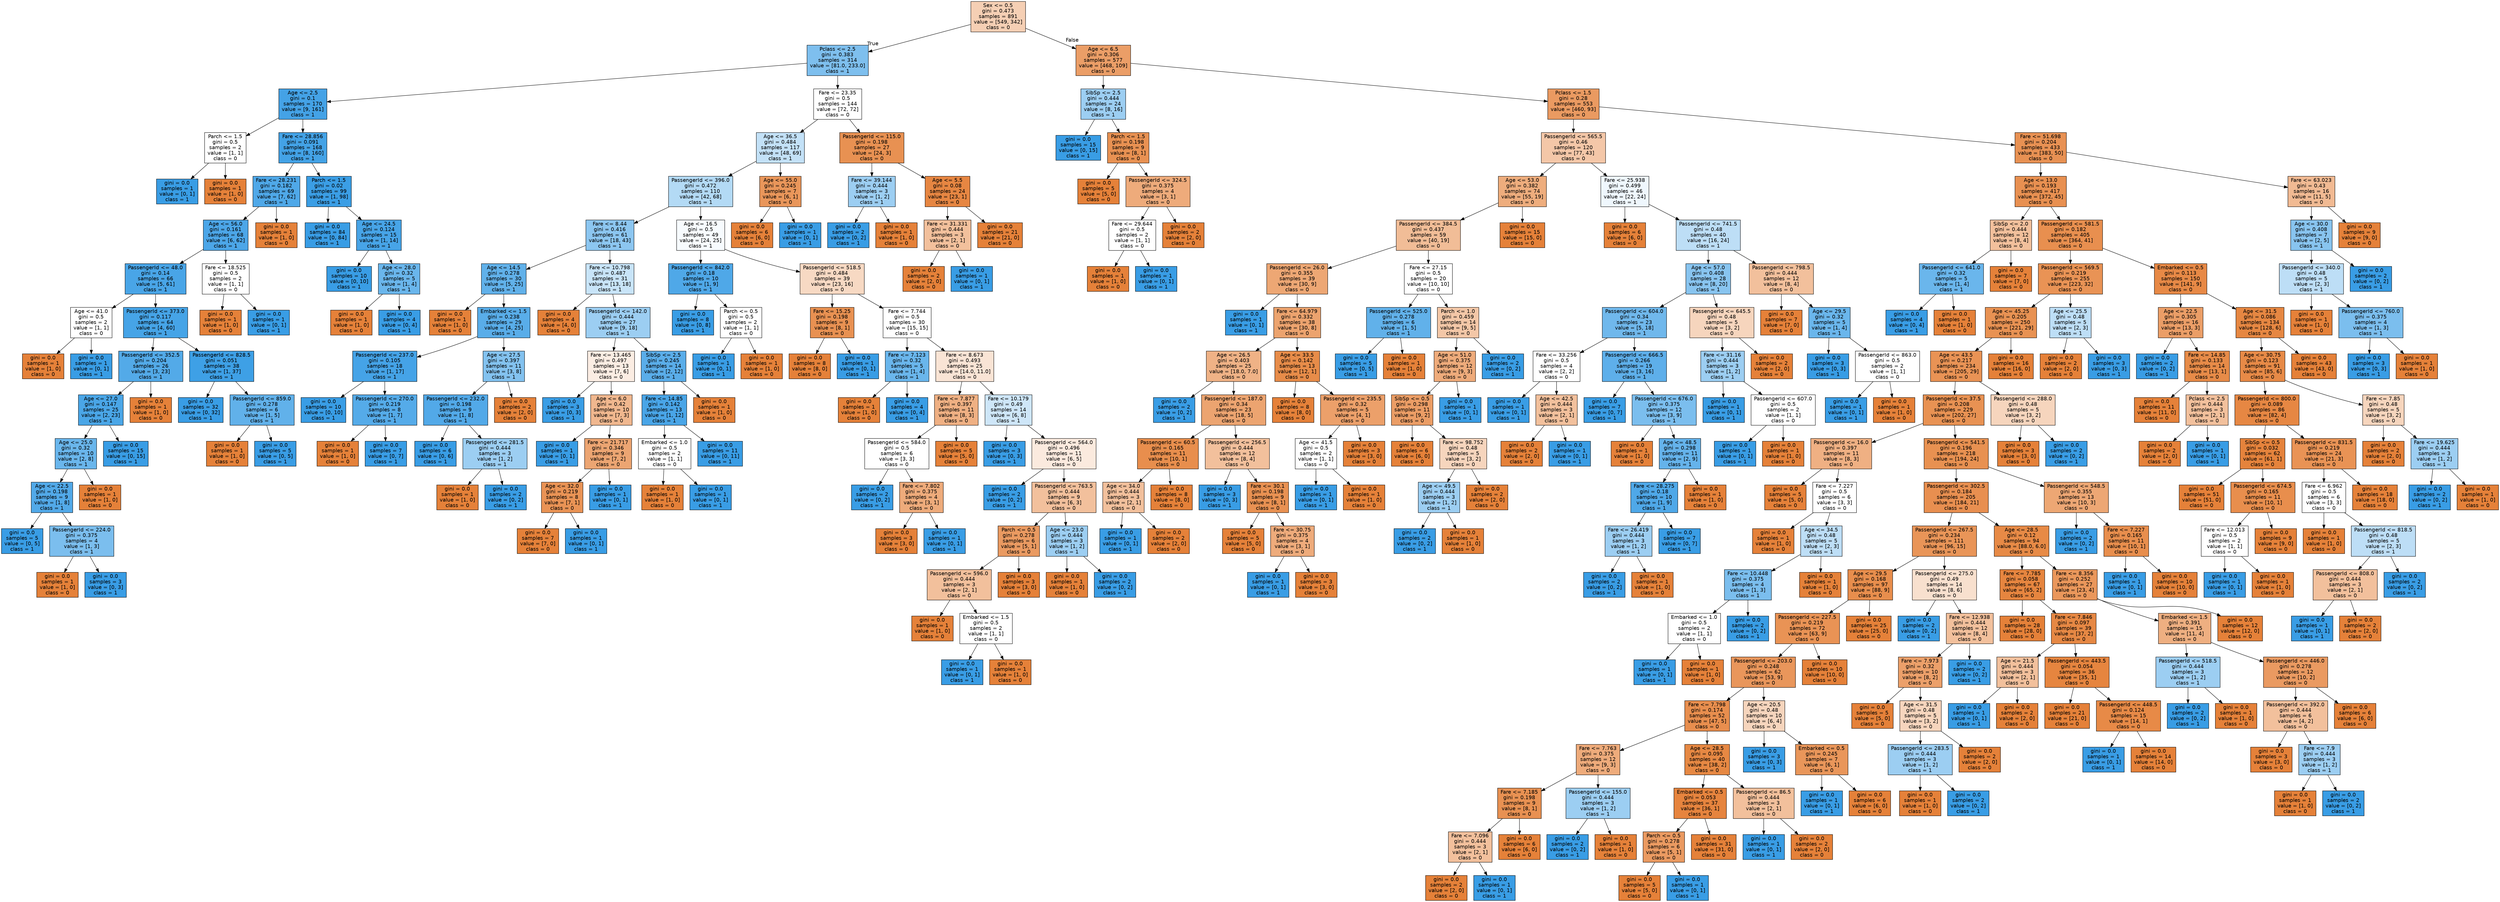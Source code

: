 digraph Tree {
node [shape=box, style="filled", color="black", fontname="helvetica"] ;
edge [fontname="helvetica"] ;
0 [label="Sex <= 0.5\ngini = 0.473\nsamples = 891\nvalue = [549, 342]\nclass = 0", fillcolor="#f5cfb4"] ;
1 [label="Pclass <= 2.5\ngini = 0.383\nsamples = 314\nvalue = [81.0, 233.0]\nclass = 1", fillcolor="#7ebfee"] ;
0 -> 1 [labeldistance=2.5, labelangle=45, headlabel="True"] ;
2 [label="Age <= 2.5\ngini = 0.1\nsamples = 170\nvalue = [9, 161]\nclass = 1", fillcolor="#44a2e6"] ;
1 -> 2 ;
3 [label="Parch <= 1.5\ngini = 0.5\nsamples = 2\nvalue = [1, 1]\nclass = 0", fillcolor="#ffffff"] ;
2 -> 3 ;
4 [label="gini = 0.0\nsamples = 1\nvalue = [0, 1]\nclass = 1", fillcolor="#399de5"] ;
3 -> 4 ;
5 [label="gini = 0.0\nsamples = 1\nvalue = [1, 0]\nclass = 0", fillcolor="#e58139"] ;
3 -> 5 ;
6 [label="Fare <= 28.856\ngini = 0.091\nsamples = 168\nvalue = [8, 160]\nclass = 1", fillcolor="#43a2e6"] ;
2 -> 6 ;
7 [label="Fare <= 28.231\ngini = 0.182\nsamples = 69\nvalue = [7, 62]\nclass = 1", fillcolor="#4fa8e8"] ;
6 -> 7 ;
8 [label="Age <= 56.0\ngini = 0.161\nsamples = 68\nvalue = [6, 62]\nclass = 1", fillcolor="#4ca6e8"] ;
7 -> 8 ;
9 [label="PassengerId <= 48.0\ngini = 0.14\nsamples = 66\nvalue = [5, 61]\nclass = 1", fillcolor="#49a5e7"] ;
8 -> 9 ;
10 [label="Age <= 41.0\ngini = 0.5\nsamples = 2\nvalue = [1, 1]\nclass = 0", fillcolor="#ffffff"] ;
9 -> 10 ;
11 [label="gini = 0.0\nsamples = 1\nvalue = [1, 0]\nclass = 0", fillcolor="#e58139"] ;
10 -> 11 ;
12 [label="gini = 0.0\nsamples = 1\nvalue = [0, 1]\nclass = 1", fillcolor="#399de5"] ;
10 -> 12 ;
13 [label="PassengerId <= 373.0\ngini = 0.117\nsamples = 64\nvalue = [4, 60]\nclass = 1", fillcolor="#46a4e7"] ;
9 -> 13 ;
14 [label="PassengerId <= 352.5\ngini = 0.204\nsamples = 26\nvalue = [3, 23]\nclass = 1", fillcolor="#53aae8"] ;
13 -> 14 ;
15 [label="Age <= 27.0\ngini = 0.147\nsamples = 25\nvalue = [2, 23]\nclass = 1", fillcolor="#4aa6e7"] ;
14 -> 15 ;
16 [label="Age <= 25.0\ngini = 0.32\nsamples = 10\nvalue = [2, 8]\nclass = 1", fillcolor="#6ab6ec"] ;
15 -> 16 ;
17 [label="Age <= 22.5\ngini = 0.198\nsamples = 9\nvalue = [1, 8]\nclass = 1", fillcolor="#52a9e8"] ;
16 -> 17 ;
18 [label="gini = 0.0\nsamples = 5\nvalue = [0, 5]\nclass = 1", fillcolor="#399de5"] ;
17 -> 18 ;
19 [label="PassengerId <= 224.0\ngini = 0.375\nsamples = 4\nvalue = [1, 3]\nclass = 1", fillcolor="#7bbeee"] ;
17 -> 19 ;
20 [label="gini = 0.0\nsamples = 1\nvalue = [1, 0]\nclass = 0", fillcolor="#e58139"] ;
19 -> 20 ;
21 [label="gini = 0.0\nsamples = 3\nvalue = [0, 3]\nclass = 1", fillcolor="#399de5"] ;
19 -> 21 ;
22 [label="gini = 0.0\nsamples = 1\nvalue = [1, 0]\nclass = 0", fillcolor="#e58139"] ;
16 -> 22 ;
23 [label="gini = 0.0\nsamples = 15\nvalue = [0, 15]\nclass = 1", fillcolor="#399de5"] ;
15 -> 23 ;
24 [label="gini = 0.0\nsamples = 1\nvalue = [1, 0]\nclass = 0", fillcolor="#e58139"] ;
14 -> 24 ;
25 [label="PassengerId <= 828.5\ngini = 0.051\nsamples = 38\nvalue = [1, 37]\nclass = 1", fillcolor="#3ea0e6"] ;
13 -> 25 ;
26 [label="gini = 0.0\nsamples = 32\nvalue = [0, 32]\nclass = 1", fillcolor="#399de5"] ;
25 -> 26 ;
27 [label="PassengerId <= 859.0\ngini = 0.278\nsamples = 6\nvalue = [1, 5]\nclass = 1", fillcolor="#61b1ea"] ;
25 -> 27 ;
28 [label="gini = 0.0\nsamples = 1\nvalue = [1, 0]\nclass = 0", fillcolor="#e58139"] ;
27 -> 28 ;
29 [label="gini = 0.0\nsamples = 5\nvalue = [0, 5]\nclass = 1", fillcolor="#399de5"] ;
27 -> 29 ;
30 [label="Fare <= 18.525\ngini = 0.5\nsamples = 2\nvalue = [1, 1]\nclass = 0", fillcolor="#ffffff"] ;
8 -> 30 ;
31 [label="gini = 0.0\nsamples = 1\nvalue = [1, 0]\nclass = 0", fillcolor="#e58139"] ;
30 -> 31 ;
32 [label="gini = 0.0\nsamples = 1\nvalue = [0, 1]\nclass = 1", fillcolor="#399de5"] ;
30 -> 32 ;
33 [label="gini = 0.0\nsamples = 1\nvalue = [1, 0]\nclass = 0", fillcolor="#e58139"] ;
7 -> 33 ;
34 [label="Parch <= 1.5\ngini = 0.02\nsamples = 99\nvalue = [1, 98]\nclass = 1", fillcolor="#3b9ee5"] ;
6 -> 34 ;
35 [label="gini = 0.0\nsamples = 84\nvalue = [0, 84]\nclass = 1", fillcolor="#399de5"] ;
34 -> 35 ;
36 [label="Age <= 24.5\ngini = 0.124\nsamples = 15\nvalue = [1, 14]\nclass = 1", fillcolor="#47a4e7"] ;
34 -> 36 ;
37 [label="gini = 0.0\nsamples = 10\nvalue = [0, 10]\nclass = 1", fillcolor="#399de5"] ;
36 -> 37 ;
38 [label="Age <= 28.0\ngini = 0.32\nsamples = 5\nvalue = [1, 4]\nclass = 1", fillcolor="#6ab6ec"] ;
36 -> 38 ;
39 [label="gini = 0.0\nsamples = 1\nvalue = [1, 0]\nclass = 0", fillcolor="#e58139"] ;
38 -> 39 ;
40 [label="gini = 0.0\nsamples = 4\nvalue = [0, 4]\nclass = 1", fillcolor="#399de5"] ;
38 -> 40 ;
41 [label="Fare <= 23.35\ngini = 0.5\nsamples = 144\nvalue = [72, 72]\nclass = 0", fillcolor="#ffffff"] ;
1 -> 41 ;
42 [label="Age <= 36.5\ngini = 0.484\nsamples = 117\nvalue = [48, 69]\nclass = 1", fillcolor="#c3e1f7"] ;
41 -> 42 ;
43 [label="PassengerId <= 396.0\ngini = 0.472\nsamples = 110\nvalue = [42, 68]\nclass = 1", fillcolor="#b3daf5"] ;
42 -> 43 ;
44 [label="Fare <= 8.44\ngini = 0.416\nsamples = 61\nvalue = [18, 43]\nclass = 1", fillcolor="#8cc6f0"] ;
43 -> 44 ;
45 [label="Age <= 14.5\ngini = 0.278\nsamples = 30\nvalue = [5, 25]\nclass = 1", fillcolor="#61b1ea"] ;
44 -> 45 ;
46 [label="gini = 0.0\nsamples = 1\nvalue = [1, 0]\nclass = 0", fillcolor="#e58139"] ;
45 -> 46 ;
47 [label="Embarked <= 1.5\ngini = 0.238\nsamples = 29\nvalue = [4, 25]\nclass = 1", fillcolor="#59ade9"] ;
45 -> 47 ;
48 [label="PassengerId <= 237.0\ngini = 0.105\nsamples = 18\nvalue = [1, 17]\nclass = 1", fillcolor="#45a3e7"] ;
47 -> 48 ;
49 [label="gini = 0.0\nsamples = 10\nvalue = [0, 10]\nclass = 1", fillcolor="#399de5"] ;
48 -> 49 ;
50 [label="PassengerId <= 270.0\ngini = 0.219\nsamples = 8\nvalue = [1, 7]\nclass = 1", fillcolor="#55abe9"] ;
48 -> 50 ;
51 [label="gini = 0.0\nsamples = 1\nvalue = [1, 0]\nclass = 0", fillcolor="#e58139"] ;
50 -> 51 ;
52 [label="gini = 0.0\nsamples = 7\nvalue = [0, 7]\nclass = 1", fillcolor="#399de5"] ;
50 -> 52 ;
53 [label="Age <= 27.5\ngini = 0.397\nsamples = 11\nvalue = [3, 8]\nclass = 1", fillcolor="#83c2ef"] ;
47 -> 53 ;
54 [label="PassengerId <= 232.0\ngini = 0.198\nsamples = 9\nvalue = [1, 8]\nclass = 1", fillcolor="#52a9e8"] ;
53 -> 54 ;
55 [label="gini = 0.0\nsamples = 6\nvalue = [0, 6]\nclass = 1", fillcolor="#399de5"] ;
54 -> 55 ;
56 [label="PassengerId <= 281.5\ngini = 0.444\nsamples = 3\nvalue = [1, 2]\nclass = 1", fillcolor="#9ccef2"] ;
54 -> 56 ;
57 [label="gini = 0.0\nsamples = 1\nvalue = [1, 0]\nclass = 0", fillcolor="#e58139"] ;
56 -> 57 ;
58 [label="gini = 0.0\nsamples = 2\nvalue = [0, 2]\nclass = 1", fillcolor="#399de5"] ;
56 -> 58 ;
59 [label="gini = 0.0\nsamples = 2\nvalue = [2, 0]\nclass = 0", fillcolor="#e58139"] ;
53 -> 59 ;
60 [label="Fare <= 10.798\ngini = 0.487\nsamples = 31\nvalue = [13, 18]\nclass = 1", fillcolor="#c8e4f8"] ;
44 -> 60 ;
61 [label="gini = 0.0\nsamples = 4\nvalue = [4, 0]\nclass = 0", fillcolor="#e58139"] ;
60 -> 61 ;
62 [label="PassengerId <= 142.0\ngini = 0.444\nsamples = 27\nvalue = [9, 18]\nclass = 1", fillcolor="#9ccef2"] ;
60 -> 62 ;
63 [label="Fare <= 13.465\ngini = 0.497\nsamples = 13\nvalue = [7, 6]\nclass = 0", fillcolor="#fbede3"] ;
62 -> 63 ;
64 [label="gini = 0.0\nsamples = 3\nvalue = [0, 3]\nclass = 1", fillcolor="#399de5"] ;
63 -> 64 ;
65 [label="Age <= 6.0\ngini = 0.42\nsamples = 10\nvalue = [7, 3]\nclass = 0", fillcolor="#f0b78e"] ;
63 -> 65 ;
66 [label="gini = 0.0\nsamples = 1\nvalue = [0, 1]\nclass = 1", fillcolor="#399de5"] ;
65 -> 66 ;
67 [label="Fare <= 21.717\ngini = 0.346\nsamples = 9\nvalue = [7, 2]\nclass = 0", fillcolor="#eca572"] ;
65 -> 67 ;
68 [label="Age <= 32.0\ngini = 0.219\nsamples = 8\nvalue = [7, 1]\nclass = 0", fillcolor="#e99355"] ;
67 -> 68 ;
69 [label="gini = 0.0\nsamples = 7\nvalue = [7, 0]\nclass = 0", fillcolor="#e58139"] ;
68 -> 69 ;
70 [label="gini = 0.0\nsamples = 1\nvalue = [0, 1]\nclass = 1", fillcolor="#399de5"] ;
68 -> 70 ;
71 [label="gini = 0.0\nsamples = 1\nvalue = [0, 1]\nclass = 1", fillcolor="#399de5"] ;
67 -> 71 ;
72 [label="SibSp <= 2.5\ngini = 0.245\nsamples = 14\nvalue = [2, 12]\nclass = 1", fillcolor="#5aade9"] ;
62 -> 72 ;
73 [label="Fare <= 14.85\ngini = 0.142\nsamples = 13\nvalue = [1, 12]\nclass = 1", fillcolor="#49a5e7"] ;
72 -> 73 ;
74 [label="Embarked <= 1.0\ngini = 0.5\nsamples = 2\nvalue = [1, 1]\nclass = 0", fillcolor="#ffffff"] ;
73 -> 74 ;
75 [label="gini = 0.0\nsamples = 1\nvalue = [1, 0]\nclass = 0", fillcolor="#e58139"] ;
74 -> 75 ;
76 [label="gini = 0.0\nsamples = 1\nvalue = [0, 1]\nclass = 1", fillcolor="#399de5"] ;
74 -> 76 ;
77 [label="gini = 0.0\nsamples = 11\nvalue = [0, 11]\nclass = 1", fillcolor="#399de5"] ;
73 -> 77 ;
78 [label="gini = 0.0\nsamples = 1\nvalue = [1, 0]\nclass = 0", fillcolor="#e58139"] ;
72 -> 78 ;
79 [label="Age <= 16.5\ngini = 0.5\nsamples = 49\nvalue = [24, 25]\nclass = 1", fillcolor="#f7fbfe"] ;
43 -> 79 ;
80 [label="PassengerId <= 842.0\ngini = 0.18\nsamples = 10\nvalue = [1, 9]\nclass = 1", fillcolor="#4fa8e8"] ;
79 -> 80 ;
81 [label="gini = 0.0\nsamples = 8\nvalue = [0, 8]\nclass = 1", fillcolor="#399de5"] ;
80 -> 81 ;
82 [label="Parch <= 0.5\ngini = 0.5\nsamples = 2\nvalue = [1, 1]\nclass = 0", fillcolor="#ffffff"] ;
80 -> 82 ;
83 [label="gini = 0.0\nsamples = 1\nvalue = [0, 1]\nclass = 1", fillcolor="#399de5"] ;
82 -> 83 ;
84 [label="gini = 0.0\nsamples = 1\nvalue = [1, 0]\nclass = 0", fillcolor="#e58139"] ;
82 -> 84 ;
85 [label="PassengerId <= 518.5\ngini = 0.484\nsamples = 39\nvalue = [23, 16]\nclass = 0", fillcolor="#f7d9c3"] ;
79 -> 85 ;
86 [label="Fare <= 15.25\ngini = 0.198\nsamples = 9\nvalue = [8, 1]\nclass = 0", fillcolor="#e89152"] ;
85 -> 86 ;
87 [label="gini = 0.0\nsamples = 8\nvalue = [8, 0]\nclass = 0", fillcolor="#e58139"] ;
86 -> 87 ;
88 [label="gini = 0.0\nsamples = 1\nvalue = [0, 1]\nclass = 1", fillcolor="#399de5"] ;
86 -> 88 ;
89 [label="Fare <= 7.744\ngini = 0.5\nsamples = 30\nvalue = [15, 15]\nclass = 0", fillcolor="#ffffff"] ;
85 -> 89 ;
90 [label="Fare <= 7.123\ngini = 0.32\nsamples = 5\nvalue = [1, 4]\nclass = 1", fillcolor="#6ab6ec"] ;
89 -> 90 ;
91 [label="gini = 0.0\nsamples = 1\nvalue = [1, 0]\nclass = 0", fillcolor="#e58139"] ;
90 -> 91 ;
92 [label="gini = 0.0\nsamples = 4\nvalue = [0, 4]\nclass = 1", fillcolor="#399de5"] ;
90 -> 92 ;
93 [label="Fare <= 8.673\ngini = 0.493\nsamples = 25\nvalue = [14.0, 11.0]\nclass = 0", fillcolor="#f9e4d5"] ;
89 -> 93 ;
94 [label="Fare <= 7.877\ngini = 0.397\nsamples = 11\nvalue = [8, 3]\nclass = 0", fillcolor="#efb083"] ;
93 -> 94 ;
95 [label="PassengerId <= 584.0\ngini = 0.5\nsamples = 6\nvalue = [3, 3]\nclass = 0", fillcolor="#ffffff"] ;
94 -> 95 ;
96 [label="gini = 0.0\nsamples = 2\nvalue = [0, 2]\nclass = 1", fillcolor="#399de5"] ;
95 -> 96 ;
97 [label="Fare <= 7.802\ngini = 0.375\nsamples = 4\nvalue = [3, 1]\nclass = 0", fillcolor="#eeab7b"] ;
95 -> 97 ;
98 [label="gini = 0.0\nsamples = 3\nvalue = [3, 0]\nclass = 0", fillcolor="#e58139"] ;
97 -> 98 ;
99 [label="gini = 0.0\nsamples = 1\nvalue = [0, 1]\nclass = 1", fillcolor="#399de5"] ;
97 -> 99 ;
100 [label="gini = 0.0\nsamples = 5\nvalue = [5, 0]\nclass = 0", fillcolor="#e58139"] ;
94 -> 100 ;
101 [label="Fare <= 10.179\ngini = 0.49\nsamples = 14\nvalue = [6, 8]\nclass = 1", fillcolor="#cee6f8"] ;
93 -> 101 ;
102 [label="gini = 0.0\nsamples = 3\nvalue = [0, 3]\nclass = 1", fillcolor="#399de5"] ;
101 -> 102 ;
103 [label="PassengerId <= 564.0\ngini = 0.496\nsamples = 11\nvalue = [6, 5]\nclass = 0", fillcolor="#fbeade"] ;
101 -> 103 ;
104 [label="gini = 0.0\nsamples = 2\nvalue = [0, 2]\nclass = 1", fillcolor="#399de5"] ;
103 -> 104 ;
105 [label="PassengerId <= 763.5\ngini = 0.444\nsamples = 9\nvalue = [6, 3]\nclass = 0", fillcolor="#f2c09c"] ;
103 -> 105 ;
106 [label="Parch <= 0.5\ngini = 0.278\nsamples = 6\nvalue = [5, 1]\nclass = 0", fillcolor="#ea9a61"] ;
105 -> 106 ;
107 [label="PassengerId <= 596.0\ngini = 0.444\nsamples = 3\nvalue = [2, 1]\nclass = 0", fillcolor="#f2c09c"] ;
106 -> 107 ;
108 [label="gini = 0.0\nsamples = 1\nvalue = [1, 0]\nclass = 0", fillcolor="#e58139"] ;
107 -> 108 ;
109 [label="Embarked <= 1.5\ngini = 0.5\nsamples = 2\nvalue = [1, 1]\nclass = 0", fillcolor="#ffffff"] ;
107 -> 109 ;
110 [label="gini = 0.0\nsamples = 1\nvalue = [0, 1]\nclass = 1", fillcolor="#399de5"] ;
109 -> 110 ;
111 [label="gini = 0.0\nsamples = 1\nvalue = [1, 0]\nclass = 0", fillcolor="#e58139"] ;
109 -> 111 ;
112 [label="gini = 0.0\nsamples = 3\nvalue = [3, 0]\nclass = 0", fillcolor="#e58139"] ;
106 -> 112 ;
113 [label="Age <= 23.0\ngini = 0.444\nsamples = 3\nvalue = [1, 2]\nclass = 1", fillcolor="#9ccef2"] ;
105 -> 113 ;
114 [label="gini = 0.0\nsamples = 1\nvalue = [1, 0]\nclass = 0", fillcolor="#e58139"] ;
113 -> 114 ;
115 [label="gini = 0.0\nsamples = 2\nvalue = [0, 2]\nclass = 1", fillcolor="#399de5"] ;
113 -> 115 ;
116 [label="Age <= 55.0\ngini = 0.245\nsamples = 7\nvalue = [6, 1]\nclass = 0", fillcolor="#e9965a"] ;
42 -> 116 ;
117 [label="gini = 0.0\nsamples = 6\nvalue = [6, 0]\nclass = 0", fillcolor="#e58139"] ;
116 -> 117 ;
118 [label="gini = 0.0\nsamples = 1\nvalue = [0, 1]\nclass = 1", fillcolor="#399de5"] ;
116 -> 118 ;
119 [label="PassengerId <= 115.0\ngini = 0.198\nsamples = 27\nvalue = [24, 3]\nclass = 0", fillcolor="#e89152"] ;
41 -> 119 ;
120 [label="Fare <= 39.144\ngini = 0.444\nsamples = 3\nvalue = [1, 2]\nclass = 1", fillcolor="#9ccef2"] ;
119 -> 120 ;
121 [label="gini = 0.0\nsamples = 2\nvalue = [0, 2]\nclass = 1", fillcolor="#399de5"] ;
120 -> 121 ;
122 [label="gini = 0.0\nsamples = 1\nvalue = [1, 0]\nclass = 0", fillcolor="#e58139"] ;
120 -> 122 ;
123 [label="Age <= 5.5\ngini = 0.08\nsamples = 24\nvalue = [23, 1]\nclass = 0", fillcolor="#e68642"] ;
119 -> 123 ;
124 [label="Fare <= 31.331\ngini = 0.444\nsamples = 3\nvalue = [2, 1]\nclass = 0", fillcolor="#f2c09c"] ;
123 -> 124 ;
125 [label="gini = 0.0\nsamples = 2\nvalue = [2, 0]\nclass = 0", fillcolor="#e58139"] ;
124 -> 125 ;
126 [label="gini = 0.0\nsamples = 1\nvalue = [0, 1]\nclass = 1", fillcolor="#399de5"] ;
124 -> 126 ;
127 [label="gini = 0.0\nsamples = 21\nvalue = [21, 0]\nclass = 0", fillcolor="#e58139"] ;
123 -> 127 ;
128 [label="Age <= 6.5\ngini = 0.306\nsamples = 577\nvalue = [468, 109]\nclass = 0", fillcolor="#eb9e67"] ;
0 -> 128 [labeldistance=2.5, labelangle=-45, headlabel="False"] ;
129 [label="SibSp <= 2.5\ngini = 0.444\nsamples = 24\nvalue = [8, 16]\nclass = 1", fillcolor="#9ccef2"] ;
128 -> 129 ;
130 [label="gini = 0.0\nsamples = 15\nvalue = [0, 15]\nclass = 1", fillcolor="#399de5"] ;
129 -> 130 ;
131 [label="Parch <= 1.5\ngini = 0.198\nsamples = 9\nvalue = [8, 1]\nclass = 0", fillcolor="#e89152"] ;
129 -> 131 ;
132 [label="gini = 0.0\nsamples = 5\nvalue = [5, 0]\nclass = 0", fillcolor="#e58139"] ;
131 -> 132 ;
133 [label="PassengerId <= 324.5\ngini = 0.375\nsamples = 4\nvalue = [3, 1]\nclass = 0", fillcolor="#eeab7b"] ;
131 -> 133 ;
134 [label="Fare <= 29.644\ngini = 0.5\nsamples = 2\nvalue = [1, 1]\nclass = 0", fillcolor="#ffffff"] ;
133 -> 134 ;
135 [label="gini = 0.0\nsamples = 1\nvalue = [1, 0]\nclass = 0", fillcolor="#e58139"] ;
134 -> 135 ;
136 [label="gini = 0.0\nsamples = 1\nvalue = [0, 1]\nclass = 1", fillcolor="#399de5"] ;
134 -> 136 ;
137 [label="gini = 0.0\nsamples = 2\nvalue = [2, 0]\nclass = 0", fillcolor="#e58139"] ;
133 -> 137 ;
138 [label="Pclass <= 1.5\ngini = 0.28\nsamples = 553\nvalue = [460, 93]\nclass = 0", fillcolor="#ea9a61"] ;
128 -> 138 ;
139 [label="PassengerId <= 565.5\ngini = 0.46\nsamples = 120\nvalue = [77, 43]\nclass = 0", fillcolor="#f4c7a8"] ;
138 -> 139 ;
140 [label="Age <= 53.0\ngini = 0.382\nsamples = 74\nvalue = [55, 19]\nclass = 0", fillcolor="#eead7d"] ;
139 -> 140 ;
141 [label="PassengerId <= 384.5\ngini = 0.437\nsamples = 59\nvalue = [40, 19]\nclass = 0", fillcolor="#f1bd97"] ;
140 -> 141 ;
142 [label="PassengerId <= 26.0\ngini = 0.355\nsamples = 39\nvalue = [30, 9]\nclass = 0", fillcolor="#eda774"] ;
141 -> 142 ;
143 [label="gini = 0.0\nsamples = 1\nvalue = [0, 1]\nclass = 1", fillcolor="#399de5"] ;
142 -> 143 ;
144 [label="Fare <= 64.979\ngini = 0.332\nsamples = 38\nvalue = [30, 8]\nclass = 0", fillcolor="#eca36e"] ;
142 -> 144 ;
145 [label="Age <= 26.5\ngini = 0.403\nsamples = 25\nvalue = [18.0, 7.0]\nclass = 0", fillcolor="#efb286"] ;
144 -> 145 ;
146 [label="gini = 0.0\nsamples = 2\nvalue = [0, 2]\nclass = 1", fillcolor="#399de5"] ;
145 -> 146 ;
147 [label="PassengerId <= 187.0\ngini = 0.34\nsamples = 23\nvalue = [18, 5]\nclass = 0", fillcolor="#eca470"] ;
145 -> 147 ;
148 [label="PassengerId <= 60.5\ngini = 0.165\nsamples = 11\nvalue = [10, 1]\nclass = 0", fillcolor="#e88e4d"] ;
147 -> 148 ;
149 [label="Age <= 34.0\ngini = 0.444\nsamples = 3\nvalue = [2, 1]\nclass = 0", fillcolor="#f2c09c"] ;
148 -> 149 ;
150 [label="gini = 0.0\nsamples = 1\nvalue = [0, 1]\nclass = 1", fillcolor="#399de5"] ;
149 -> 150 ;
151 [label="gini = 0.0\nsamples = 2\nvalue = [2, 0]\nclass = 0", fillcolor="#e58139"] ;
149 -> 151 ;
152 [label="gini = 0.0\nsamples = 8\nvalue = [8, 0]\nclass = 0", fillcolor="#e58139"] ;
148 -> 152 ;
153 [label="PassengerId <= 256.5\ngini = 0.444\nsamples = 12\nvalue = [8, 4]\nclass = 0", fillcolor="#f2c09c"] ;
147 -> 153 ;
154 [label="gini = 0.0\nsamples = 3\nvalue = [0, 3]\nclass = 1", fillcolor="#399de5"] ;
153 -> 154 ;
155 [label="Fare <= 30.1\ngini = 0.198\nsamples = 9\nvalue = [8, 1]\nclass = 0", fillcolor="#e89152"] ;
153 -> 155 ;
156 [label="gini = 0.0\nsamples = 5\nvalue = [5, 0]\nclass = 0", fillcolor="#e58139"] ;
155 -> 156 ;
157 [label="Fare <= 30.75\ngini = 0.375\nsamples = 4\nvalue = [3, 1]\nclass = 0", fillcolor="#eeab7b"] ;
155 -> 157 ;
158 [label="gini = 0.0\nsamples = 1\nvalue = [0, 1]\nclass = 1", fillcolor="#399de5"] ;
157 -> 158 ;
159 [label="gini = 0.0\nsamples = 3\nvalue = [3, 0]\nclass = 0", fillcolor="#e58139"] ;
157 -> 159 ;
160 [label="Age <= 33.5\ngini = 0.142\nsamples = 13\nvalue = [12, 1]\nclass = 0", fillcolor="#e78c49"] ;
144 -> 160 ;
161 [label="gini = 0.0\nsamples = 8\nvalue = [8, 0]\nclass = 0", fillcolor="#e58139"] ;
160 -> 161 ;
162 [label="PassengerId <= 235.5\ngini = 0.32\nsamples = 5\nvalue = [4, 1]\nclass = 0", fillcolor="#eca06a"] ;
160 -> 162 ;
163 [label="Age <= 41.5\ngini = 0.5\nsamples = 2\nvalue = [1, 1]\nclass = 0", fillcolor="#ffffff"] ;
162 -> 163 ;
164 [label="gini = 0.0\nsamples = 1\nvalue = [0, 1]\nclass = 1", fillcolor="#399de5"] ;
163 -> 164 ;
165 [label="gini = 0.0\nsamples = 1\nvalue = [1, 0]\nclass = 0", fillcolor="#e58139"] ;
163 -> 165 ;
166 [label="gini = 0.0\nsamples = 3\nvalue = [3, 0]\nclass = 0", fillcolor="#e58139"] ;
162 -> 166 ;
167 [label="Fare <= 27.15\ngini = 0.5\nsamples = 20\nvalue = [10, 10]\nclass = 0", fillcolor="#ffffff"] ;
141 -> 167 ;
168 [label="PassengerId <= 525.0\ngini = 0.278\nsamples = 6\nvalue = [1, 5]\nclass = 1", fillcolor="#61b1ea"] ;
167 -> 168 ;
169 [label="gini = 0.0\nsamples = 5\nvalue = [0, 5]\nclass = 1", fillcolor="#399de5"] ;
168 -> 169 ;
170 [label="gini = 0.0\nsamples = 1\nvalue = [1, 0]\nclass = 0", fillcolor="#e58139"] ;
168 -> 170 ;
171 [label="Parch <= 1.0\ngini = 0.459\nsamples = 14\nvalue = [9, 5]\nclass = 0", fillcolor="#f3c7a7"] ;
167 -> 171 ;
172 [label="Age <= 51.0\ngini = 0.375\nsamples = 12\nvalue = [9, 3]\nclass = 0", fillcolor="#eeab7b"] ;
171 -> 172 ;
173 [label="SibSp <= 0.5\ngini = 0.298\nsamples = 11\nvalue = [9, 2]\nclass = 0", fillcolor="#eb9d65"] ;
172 -> 173 ;
174 [label="gini = 0.0\nsamples = 6\nvalue = [6, 0]\nclass = 0", fillcolor="#e58139"] ;
173 -> 174 ;
175 [label="Fare <= 98.752\ngini = 0.48\nsamples = 5\nvalue = [3, 2]\nclass = 0", fillcolor="#f6d5bd"] ;
173 -> 175 ;
176 [label="Age <= 49.5\ngini = 0.444\nsamples = 3\nvalue = [1, 2]\nclass = 1", fillcolor="#9ccef2"] ;
175 -> 176 ;
177 [label="gini = 0.0\nsamples = 2\nvalue = [0, 2]\nclass = 1", fillcolor="#399de5"] ;
176 -> 177 ;
178 [label="gini = 0.0\nsamples = 1\nvalue = [1, 0]\nclass = 0", fillcolor="#e58139"] ;
176 -> 178 ;
179 [label="gini = 0.0\nsamples = 2\nvalue = [2, 0]\nclass = 0", fillcolor="#e58139"] ;
175 -> 179 ;
180 [label="gini = 0.0\nsamples = 1\nvalue = [0, 1]\nclass = 1", fillcolor="#399de5"] ;
172 -> 180 ;
181 [label="gini = 0.0\nsamples = 2\nvalue = [0, 2]\nclass = 1", fillcolor="#399de5"] ;
171 -> 181 ;
182 [label="gini = 0.0\nsamples = 15\nvalue = [15, 0]\nclass = 0", fillcolor="#e58139"] ;
140 -> 182 ;
183 [label="Fare <= 25.938\ngini = 0.499\nsamples = 46\nvalue = [22, 24]\nclass = 1", fillcolor="#eff7fd"] ;
139 -> 183 ;
184 [label="gini = 0.0\nsamples = 6\nvalue = [6, 0]\nclass = 0", fillcolor="#e58139"] ;
183 -> 184 ;
185 [label="PassengerId <= 741.5\ngini = 0.48\nsamples = 40\nvalue = [16, 24]\nclass = 1", fillcolor="#bddef6"] ;
183 -> 185 ;
186 [label="Age <= 57.0\ngini = 0.408\nsamples = 28\nvalue = [8, 20]\nclass = 1", fillcolor="#88c4ef"] ;
185 -> 186 ;
187 [label="PassengerId <= 604.0\ngini = 0.34\nsamples = 23\nvalue = [5, 18]\nclass = 1", fillcolor="#70b8ec"] ;
186 -> 187 ;
188 [label="Fare <= 33.256\ngini = 0.5\nsamples = 4\nvalue = [2, 2]\nclass = 0", fillcolor="#ffffff"] ;
187 -> 188 ;
189 [label="gini = 0.0\nsamples = 1\nvalue = [0, 1]\nclass = 1", fillcolor="#399de5"] ;
188 -> 189 ;
190 [label="Age <= 42.5\ngini = 0.444\nsamples = 3\nvalue = [2, 1]\nclass = 0", fillcolor="#f2c09c"] ;
188 -> 190 ;
191 [label="gini = 0.0\nsamples = 2\nvalue = [2, 0]\nclass = 0", fillcolor="#e58139"] ;
190 -> 191 ;
192 [label="gini = 0.0\nsamples = 1\nvalue = [0, 1]\nclass = 1", fillcolor="#399de5"] ;
190 -> 192 ;
193 [label="PassengerId <= 666.5\ngini = 0.266\nsamples = 19\nvalue = [3, 16]\nclass = 1", fillcolor="#5eafea"] ;
187 -> 193 ;
194 [label="gini = 0.0\nsamples = 7\nvalue = [0, 7]\nclass = 1", fillcolor="#399de5"] ;
193 -> 194 ;
195 [label="PassengerId <= 676.0\ngini = 0.375\nsamples = 12\nvalue = [3, 9]\nclass = 1", fillcolor="#7bbeee"] ;
193 -> 195 ;
196 [label="gini = 0.0\nsamples = 1\nvalue = [1, 0]\nclass = 0", fillcolor="#e58139"] ;
195 -> 196 ;
197 [label="Age <= 48.5\ngini = 0.298\nsamples = 11\nvalue = [2, 9]\nclass = 1", fillcolor="#65b3eb"] ;
195 -> 197 ;
198 [label="Fare <= 28.275\ngini = 0.18\nsamples = 10\nvalue = [1, 9]\nclass = 1", fillcolor="#4fa8e8"] ;
197 -> 198 ;
199 [label="Fare <= 26.419\ngini = 0.444\nsamples = 3\nvalue = [1, 2]\nclass = 1", fillcolor="#9ccef2"] ;
198 -> 199 ;
200 [label="gini = 0.0\nsamples = 2\nvalue = [0, 2]\nclass = 1", fillcolor="#399de5"] ;
199 -> 200 ;
201 [label="gini = 0.0\nsamples = 1\nvalue = [1, 0]\nclass = 0", fillcolor="#e58139"] ;
199 -> 201 ;
202 [label="gini = 0.0\nsamples = 7\nvalue = [0, 7]\nclass = 1", fillcolor="#399de5"] ;
198 -> 202 ;
203 [label="gini = 0.0\nsamples = 1\nvalue = [1, 0]\nclass = 0", fillcolor="#e58139"] ;
197 -> 203 ;
204 [label="PassengerId <= 645.5\ngini = 0.48\nsamples = 5\nvalue = [3, 2]\nclass = 0", fillcolor="#f6d5bd"] ;
186 -> 204 ;
205 [label="Fare <= 31.16\ngini = 0.444\nsamples = 3\nvalue = [1, 2]\nclass = 1", fillcolor="#9ccef2"] ;
204 -> 205 ;
206 [label="gini = 0.0\nsamples = 1\nvalue = [0, 1]\nclass = 1", fillcolor="#399de5"] ;
205 -> 206 ;
207 [label="PassengerId <= 607.0\ngini = 0.5\nsamples = 2\nvalue = [1, 1]\nclass = 0", fillcolor="#ffffff"] ;
205 -> 207 ;
208 [label="gini = 0.0\nsamples = 1\nvalue = [0, 1]\nclass = 1", fillcolor="#399de5"] ;
207 -> 208 ;
209 [label="gini = 0.0\nsamples = 1\nvalue = [1, 0]\nclass = 0", fillcolor="#e58139"] ;
207 -> 209 ;
210 [label="gini = 0.0\nsamples = 2\nvalue = [2, 0]\nclass = 0", fillcolor="#e58139"] ;
204 -> 210 ;
211 [label="PassengerId <= 798.5\ngini = 0.444\nsamples = 12\nvalue = [8, 4]\nclass = 0", fillcolor="#f2c09c"] ;
185 -> 211 ;
212 [label="gini = 0.0\nsamples = 7\nvalue = [7, 0]\nclass = 0", fillcolor="#e58139"] ;
211 -> 212 ;
213 [label="Age <= 29.5\ngini = 0.32\nsamples = 5\nvalue = [1, 4]\nclass = 1", fillcolor="#6ab6ec"] ;
211 -> 213 ;
214 [label="gini = 0.0\nsamples = 3\nvalue = [0, 3]\nclass = 1", fillcolor="#399de5"] ;
213 -> 214 ;
215 [label="PassengerId <= 863.0\ngini = 0.5\nsamples = 2\nvalue = [1, 1]\nclass = 0", fillcolor="#ffffff"] ;
213 -> 215 ;
216 [label="gini = 0.0\nsamples = 1\nvalue = [0, 1]\nclass = 1", fillcolor="#399de5"] ;
215 -> 216 ;
217 [label="gini = 0.0\nsamples = 1\nvalue = [1, 0]\nclass = 0", fillcolor="#e58139"] ;
215 -> 217 ;
218 [label="Fare <= 51.698\ngini = 0.204\nsamples = 433\nvalue = [383, 50]\nclass = 0", fillcolor="#e89153"] ;
138 -> 218 ;
219 [label="Age <= 13.0\ngini = 0.193\nsamples = 417\nvalue = [372, 45]\nclass = 0", fillcolor="#e89051"] ;
218 -> 219 ;
220 [label="SibSp <= 2.0\ngini = 0.444\nsamples = 12\nvalue = [8, 4]\nclass = 0", fillcolor="#f2c09c"] ;
219 -> 220 ;
221 [label="PassengerId <= 641.0\ngini = 0.32\nsamples = 5\nvalue = [1, 4]\nclass = 1", fillcolor="#6ab6ec"] ;
220 -> 221 ;
222 [label="gini = 0.0\nsamples = 4\nvalue = [0, 4]\nclass = 1", fillcolor="#399de5"] ;
221 -> 222 ;
223 [label="gini = 0.0\nsamples = 1\nvalue = [1, 0]\nclass = 0", fillcolor="#e58139"] ;
221 -> 223 ;
224 [label="gini = 0.0\nsamples = 7\nvalue = [7, 0]\nclass = 0", fillcolor="#e58139"] ;
220 -> 224 ;
225 [label="PassengerId <= 581.5\ngini = 0.182\nsamples = 405\nvalue = [364, 41]\nclass = 0", fillcolor="#e88f4f"] ;
219 -> 225 ;
226 [label="PassengerId <= 569.5\ngini = 0.219\nsamples = 255\nvalue = [223, 32]\nclass = 0", fillcolor="#e99355"] ;
225 -> 226 ;
227 [label="Age <= 45.25\ngini = 0.205\nsamples = 250\nvalue = [221, 29]\nclass = 0", fillcolor="#e89253"] ;
226 -> 227 ;
228 [label="Age <= 43.5\ngini = 0.217\nsamples = 234\nvalue = [205, 29]\nclass = 0", fillcolor="#e99355"] ;
227 -> 228 ;
229 [label="PassengerId <= 37.5\ngini = 0.208\nsamples = 229\nvalue = [202, 27]\nclass = 0", fillcolor="#e89253"] ;
228 -> 229 ;
230 [label="PassengerId <= 16.0\ngini = 0.397\nsamples = 11\nvalue = [8, 3]\nclass = 0", fillcolor="#efb083"] ;
229 -> 230 ;
231 [label="gini = 0.0\nsamples = 5\nvalue = [5, 0]\nclass = 0", fillcolor="#e58139"] ;
230 -> 231 ;
232 [label="Fare <= 7.227\ngini = 0.5\nsamples = 6\nvalue = [3, 3]\nclass = 0", fillcolor="#ffffff"] ;
230 -> 232 ;
233 [label="gini = 0.0\nsamples = 1\nvalue = [1, 0]\nclass = 0", fillcolor="#e58139"] ;
232 -> 233 ;
234 [label="Age <= 34.5\ngini = 0.48\nsamples = 5\nvalue = [2, 3]\nclass = 1", fillcolor="#bddef6"] ;
232 -> 234 ;
235 [label="Fare <= 10.448\ngini = 0.375\nsamples = 4\nvalue = [1, 3]\nclass = 1", fillcolor="#7bbeee"] ;
234 -> 235 ;
236 [label="Embarked <= 1.0\ngini = 0.5\nsamples = 2\nvalue = [1, 1]\nclass = 0", fillcolor="#ffffff"] ;
235 -> 236 ;
237 [label="gini = 0.0\nsamples = 1\nvalue = [0, 1]\nclass = 1", fillcolor="#399de5"] ;
236 -> 237 ;
238 [label="gini = 0.0\nsamples = 1\nvalue = [1, 0]\nclass = 0", fillcolor="#e58139"] ;
236 -> 238 ;
239 [label="gini = 0.0\nsamples = 2\nvalue = [0, 2]\nclass = 1", fillcolor="#399de5"] ;
235 -> 239 ;
240 [label="gini = 0.0\nsamples = 1\nvalue = [1, 0]\nclass = 0", fillcolor="#e58139"] ;
234 -> 240 ;
241 [label="PassengerId <= 541.5\ngini = 0.196\nsamples = 218\nvalue = [194, 24]\nclass = 0", fillcolor="#e89151"] ;
229 -> 241 ;
242 [label="PassengerId <= 302.5\ngini = 0.184\nsamples = 205\nvalue = [184, 21]\nclass = 0", fillcolor="#e88f50"] ;
241 -> 242 ;
243 [label="PassengerId <= 267.5\ngini = 0.234\nsamples = 111\nvalue = [96, 15]\nclass = 0", fillcolor="#e99558"] ;
242 -> 243 ;
244 [label="Age <= 29.5\ngini = 0.168\nsamples = 97\nvalue = [88, 9]\nclass = 0", fillcolor="#e88e4d"] ;
243 -> 244 ;
245 [label="PassengerId <= 227.5\ngini = 0.219\nsamples = 72\nvalue = [63, 9]\nclass = 0", fillcolor="#e99355"] ;
244 -> 245 ;
246 [label="PassengerId <= 203.0\ngini = 0.248\nsamples = 62\nvalue = [53, 9]\nclass = 0", fillcolor="#e9965b"] ;
245 -> 246 ;
247 [label="Fare <= 7.798\ngini = 0.174\nsamples = 52\nvalue = [47, 5]\nclass = 0", fillcolor="#e88e4e"] ;
246 -> 247 ;
248 [label="Fare <= 7.763\ngini = 0.375\nsamples = 12\nvalue = [9, 3]\nclass = 0", fillcolor="#eeab7b"] ;
247 -> 248 ;
249 [label="Fare <= 7.185\ngini = 0.198\nsamples = 9\nvalue = [8, 1]\nclass = 0", fillcolor="#e89152"] ;
248 -> 249 ;
250 [label="Fare <= 7.096\ngini = 0.444\nsamples = 3\nvalue = [2, 1]\nclass = 0", fillcolor="#f2c09c"] ;
249 -> 250 ;
251 [label="gini = 0.0\nsamples = 2\nvalue = [2, 0]\nclass = 0", fillcolor="#e58139"] ;
250 -> 251 ;
252 [label="gini = 0.0\nsamples = 1\nvalue = [0, 1]\nclass = 1", fillcolor="#399de5"] ;
250 -> 252 ;
253 [label="gini = 0.0\nsamples = 6\nvalue = [6, 0]\nclass = 0", fillcolor="#e58139"] ;
249 -> 253 ;
254 [label="PassengerId <= 155.0\ngini = 0.444\nsamples = 3\nvalue = [1, 2]\nclass = 1", fillcolor="#9ccef2"] ;
248 -> 254 ;
255 [label="gini = 0.0\nsamples = 2\nvalue = [0, 2]\nclass = 1", fillcolor="#399de5"] ;
254 -> 255 ;
256 [label="gini = 0.0\nsamples = 1\nvalue = [1, 0]\nclass = 0", fillcolor="#e58139"] ;
254 -> 256 ;
257 [label="Age <= 28.5\ngini = 0.095\nsamples = 40\nvalue = [38, 2]\nclass = 0", fillcolor="#e68843"] ;
247 -> 257 ;
258 [label="Embarked <= 0.5\ngini = 0.053\nsamples = 37\nvalue = [36, 1]\nclass = 0", fillcolor="#e6843e"] ;
257 -> 258 ;
259 [label="Parch <= 0.5\ngini = 0.278\nsamples = 6\nvalue = [5, 1]\nclass = 0", fillcolor="#ea9a61"] ;
258 -> 259 ;
260 [label="gini = 0.0\nsamples = 5\nvalue = [5, 0]\nclass = 0", fillcolor="#e58139"] ;
259 -> 260 ;
261 [label="gini = 0.0\nsamples = 1\nvalue = [0, 1]\nclass = 1", fillcolor="#399de5"] ;
259 -> 261 ;
262 [label="gini = 0.0\nsamples = 31\nvalue = [31, 0]\nclass = 0", fillcolor="#e58139"] ;
258 -> 262 ;
263 [label="PassengerId <= 86.5\ngini = 0.444\nsamples = 3\nvalue = [2, 1]\nclass = 0", fillcolor="#f2c09c"] ;
257 -> 263 ;
264 [label="gini = 0.0\nsamples = 1\nvalue = [0, 1]\nclass = 1", fillcolor="#399de5"] ;
263 -> 264 ;
265 [label="gini = 0.0\nsamples = 2\nvalue = [2, 0]\nclass = 0", fillcolor="#e58139"] ;
263 -> 265 ;
266 [label="Age <= 20.5\ngini = 0.48\nsamples = 10\nvalue = [6, 4]\nclass = 0", fillcolor="#f6d5bd"] ;
246 -> 266 ;
267 [label="gini = 0.0\nsamples = 3\nvalue = [0, 3]\nclass = 1", fillcolor="#399de5"] ;
266 -> 267 ;
268 [label="Embarked <= 0.5\ngini = 0.245\nsamples = 7\nvalue = [6, 1]\nclass = 0", fillcolor="#e9965a"] ;
266 -> 268 ;
269 [label="gini = 0.0\nsamples = 1\nvalue = [0, 1]\nclass = 1", fillcolor="#399de5"] ;
268 -> 269 ;
270 [label="gini = 0.0\nsamples = 6\nvalue = [6, 0]\nclass = 0", fillcolor="#e58139"] ;
268 -> 270 ;
271 [label="gini = 0.0\nsamples = 10\nvalue = [10, 0]\nclass = 0", fillcolor="#e58139"] ;
245 -> 271 ;
272 [label="gini = 0.0\nsamples = 25\nvalue = [25, 0]\nclass = 0", fillcolor="#e58139"] ;
244 -> 272 ;
273 [label="PassengerId <= 275.0\ngini = 0.49\nsamples = 14\nvalue = [8, 6]\nclass = 0", fillcolor="#f8e0ce"] ;
243 -> 273 ;
274 [label="gini = 0.0\nsamples = 2\nvalue = [0, 2]\nclass = 1", fillcolor="#399de5"] ;
273 -> 274 ;
275 [label="Fare <= 12.938\ngini = 0.444\nsamples = 12\nvalue = [8, 4]\nclass = 0", fillcolor="#f2c09c"] ;
273 -> 275 ;
276 [label="Fare <= 7.973\ngini = 0.32\nsamples = 10\nvalue = [8, 2]\nclass = 0", fillcolor="#eca06a"] ;
275 -> 276 ;
277 [label="gini = 0.0\nsamples = 5\nvalue = [5, 0]\nclass = 0", fillcolor="#e58139"] ;
276 -> 277 ;
278 [label="Age <= 31.5\ngini = 0.48\nsamples = 5\nvalue = [3, 2]\nclass = 0", fillcolor="#f6d5bd"] ;
276 -> 278 ;
279 [label="PassengerId <= 283.5\ngini = 0.444\nsamples = 3\nvalue = [1, 2]\nclass = 1", fillcolor="#9ccef2"] ;
278 -> 279 ;
280 [label="gini = 0.0\nsamples = 1\nvalue = [1, 0]\nclass = 0", fillcolor="#e58139"] ;
279 -> 280 ;
281 [label="gini = 0.0\nsamples = 2\nvalue = [0, 2]\nclass = 1", fillcolor="#399de5"] ;
279 -> 281 ;
282 [label="gini = 0.0\nsamples = 2\nvalue = [2, 0]\nclass = 0", fillcolor="#e58139"] ;
278 -> 282 ;
283 [label="gini = 0.0\nsamples = 2\nvalue = [0, 2]\nclass = 1", fillcolor="#399de5"] ;
275 -> 283 ;
284 [label="Age <= 28.5\ngini = 0.12\nsamples = 94\nvalue = [88.0, 6.0]\nclass = 0", fillcolor="#e78a46"] ;
242 -> 284 ;
285 [label="Fare <= 7.785\ngini = 0.058\nsamples = 67\nvalue = [65, 2]\nclass = 0", fillcolor="#e6853f"] ;
284 -> 285 ;
286 [label="gini = 0.0\nsamples = 28\nvalue = [28, 0]\nclass = 0", fillcolor="#e58139"] ;
285 -> 286 ;
287 [label="Fare <= 7.846\ngini = 0.097\nsamples = 39\nvalue = [37, 2]\nclass = 0", fillcolor="#e68844"] ;
285 -> 287 ;
288 [label="Age <= 21.5\ngini = 0.444\nsamples = 3\nvalue = [2, 1]\nclass = 0", fillcolor="#f2c09c"] ;
287 -> 288 ;
289 [label="gini = 0.0\nsamples = 1\nvalue = [0, 1]\nclass = 1", fillcolor="#399de5"] ;
288 -> 289 ;
290 [label="gini = 0.0\nsamples = 2\nvalue = [2, 0]\nclass = 0", fillcolor="#e58139"] ;
288 -> 290 ;
291 [label="PassengerId <= 443.5\ngini = 0.054\nsamples = 36\nvalue = [35, 1]\nclass = 0", fillcolor="#e6853f"] ;
287 -> 291 ;
292 [label="gini = 0.0\nsamples = 21\nvalue = [21, 0]\nclass = 0", fillcolor="#e58139"] ;
291 -> 292 ;
293 [label="PassengerId <= 448.5\ngini = 0.124\nsamples = 15\nvalue = [14, 1]\nclass = 0", fillcolor="#e78a47"] ;
291 -> 293 ;
294 [label="gini = 0.0\nsamples = 1\nvalue = [0, 1]\nclass = 1", fillcolor="#399de5"] ;
293 -> 294 ;
295 [label="gini = 0.0\nsamples = 14\nvalue = [14, 0]\nclass = 0", fillcolor="#e58139"] ;
293 -> 295 ;
296 [label="Fare <= 8.356\ngini = 0.252\nsamples = 27\nvalue = [23, 4]\nclass = 0", fillcolor="#ea975b"] ;
284 -> 296 ;
297 [label="Embarked <= 1.5\ngini = 0.391\nsamples = 15\nvalue = [11, 4]\nclass = 0", fillcolor="#eeaf81"] ;
296 -> 297 ;
298 [label="PassengerId <= 518.5\ngini = 0.444\nsamples = 3\nvalue = [1, 2]\nclass = 1", fillcolor="#9ccef2"] ;
297 -> 298 ;
299 [label="gini = 0.0\nsamples = 2\nvalue = [0, 2]\nclass = 1", fillcolor="#399de5"] ;
298 -> 299 ;
300 [label="gini = 0.0\nsamples = 1\nvalue = [1, 0]\nclass = 0", fillcolor="#e58139"] ;
298 -> 300 ;
301 [label="PassengerId <= 446.0\ngini = 0.278\nsamples = 12\nvalue = [10, 2]\nclass = 0", fillcolor="#ea9a61"] ;
297 -> 301 ;
302 [label="PassengerId <= 392.0\ngini = 0.444\nsamples = 6\nvalue = [4, 2]\nclass = 0", fillcolor="#f2c09c"] ;
301 -> 302 ;
303 [label="gini = 0.0\nsamples = 3\nvalue = [3, 0]\nclass = 0", fillcolor="#e58139"] ;
302 -> 303 ;
304 [label="Fare <= 7.9\ngini = 0.444\nsamples = 3\nvalue = [1, 2]\nclass = 1", fillcolor="#9ccef2"] ;
302 -> 304 ;
305 [label="gini = 0.0\nsamples = 1\nvalue = [1, 0]\nclass = 0", fillcolor="#e58139"] ;
304 -> 305 ;
306 [label="gini = 0.0\nsamples = 2\nvalue = [0, 2]\nclass = 1", fillcolor="#399de5"] ;
304 -> 306 ;
307 [label="gini = 0.0\nsamples = 6\nvalue = [6, 0]\nclass = 0", fillcolor="#e58139"] ;
301 -> 307 ;
308 [label="gini = 0.0\nsamples = 12\nvalue = [12, 0]\nclass = 0", fillcolor="#e58139"] ;
296 -> 308 ;
309 [label="PassengerId <= 548.5\ngini = 0.355\nsamples = 13\nvalue = [10, 3]\nclass = 0", fillcolor="#eda774"] ;
241 -> 309 ;
310 [label="gini = 0.0\nsamples = 2\nvalue = [0, 2]\nclass = 1", fillcolor="#399de5"] ;
309 -> 310 ;
311 [label="Fare <= 7.227\ngini = 0.165\nsamples = 11\nvalue = [10, 1]\nclass = 0", fillcolor="#e88e4d"] ;
309 -> 311 ;
312 [label="gini = 0.0\nsamples = 1\nvalue = [0, 1]\nclass = 1", fillcolor="#399de5"] ;
311 -> 312 ;
313 [label="gini = 0.0\nsamples = 10\nvalue = [10, 0]\nclass = 0", fillcolor="#e58139"] ;
311 -> 313 ;
314 [label="PassengerId <= 288.0\ngini = 0.48\nsamples = 5\nvalue = [3, 2]\nclass = 0", fillcolor="#f6d5bd"] ;
228 -> 314 ;
315 [label="gini = 0.0\nsamples = 3\nvalue = [3, 0]\nclass = 0", fillcolor="#e58139"] ;
314 -> 315 ;
316 [label="gini = 0.0\nsamples = 2\nvalue = [0, 2]\nclass = 1", fillcolor="#399de5"] ;
314 -> 316 ;
317 [label="gini = 0.0\nsamples = 16\nvalue = [16, 0]\nclass = 0", fillcolor="#e58139"] ;
227 -> 317 ;
318 [label="Age <= 25.5\ngini = 0.48\nsamples = 5\nvalue = [2, 3]\nclass = 1", fillcolor="#bddef6"] ;
226 -> 318 ;
319 [label="gini = 0.0\nsamples = 2\nvalue = [2, 0]\nclass = 0", fillcolor="#e58139"] ;
318 -> 319 ;
320 [label="gini = 0.0\nsamples = 3\nvalue = [0, 3]\nclass = 1", fillcolor="#399de5"] ;
318 -> 320 ;
321 [label="Embarked <= 0.5\ngini = 0.113\nsamples = 150\nvalue = [141, 9]\nclass = 0", fillcolor="#e78946"] ;
225 -> 321 ;
322 [label="Age <= 22.5\ngini = 0.305\nsamples = 16\nvalue = [13, 3]\nclass = 0", fillcolor="#eb9e67"] ;
321 -> 322 ;
323 [label="gini = 0.0\nsamples = 2\nvalue = [0, 2]\nclass = 1", fillcolor="#399de5"] ;
322 -> 323 ;
324 [label="Fare <= 14.85\ngini = 0.133\nsamples = 14\nvalue = [13, 1]\nclass = 0", fillcolor="#e78b48"] ;
322 -> 324 ;
325 [label="gini = 0.0\nsamples = 11\nvalue = [11, 0]\nclass = 0", fillcolor="#e58139"] ;
324 -> 325 ;
326 [label="Pclass <= 2.5\ngini = 0.444\nsamples = 3\nvalue = [2, 1]\nclass = 0", fillcolor="#f2c09c"] ;
324 -> 326 ;
327 [label="gini = 0.0\nsamples = 2\nvalue = [2, 0]\nclass = 0", fillcolor="#e58139"] ;
326 -> 327 ;
328 [label="gini = 0.0\nsamples = 1\nvalue = [0, 1]\nclass = 1", fillcolor="#399de5"] ;
326 -> 328 ;
329 [label="Age <= 31.5\ngini = 0.086\nsamples = 134\nvalue = [128, 6]\nclass = 0", fillcolor="#e68742"] ;
321 -> 329 ;
330 [label="Age <= 30.75\ngini = 0.123\nsamples = 91\nvalue = [85, 6]\nclass = 0", fillcolor="#e78a47"] ;
329 -> 330 ;
331 [label="PassengerId <= 800.0\ngini = 0.089\nsamples = 86\nvalue = [82, 4]\nclass = 0", fillcolor="#e68743"] ;
330 -> 331 ;
332 [label="SibSp <= 0.5\ngini = 0.032\nsamples = 62\nvalue = [61, 1]\nclass = 0", fillcolor="#e5833c"] ;
331 -> 332 ;
333 [label="gini = 0.0\nsamples = 51\nvalue = [51, 0]\nclass = 0", fillcolor="#e58139"] ;
332 -> 333 ;
334 [label="PassengerId <= 674.5\ngini = 0.165\nsamples = 11\nvalue = [10, 1]\nclass = 0", fillcolor="#e88e4d"] ;
332 -> 334 ;
335 [label="Fare <= 12.013\ngini = 0.5\nsamples = 2\nvalue = [1, 1]\nclass = 0", fillcolor="#ffffff"] ;
334 -> 335 ;
336 [label="gini = 0.0\nsamples = 1\nvalue = [0, 1]\nclass = 1", fillcolor="#399de5"] ;
335 -> 336 ;
337 [label="gini = 0.0\nsamples = 1\nvalue = [1, 0]\nclass = 0", fillcolor="#e58139"] ;
335 -> 337 ;
338 [label="gini = 0.0\nsamples = 9\nvalue = [9, 0]\nclass = 0", fillcolor="#e58139"] ;
334 -> 338 ;
339 [label="PassengerId <= 831.5\ngini = 0.219\nsamples = 24\nvalue = [21, 3]\nclass = 0", fillcolor="#e99355"] ;
331 -> 339 ;
340 [label="Fare <= 6.962\ngini = 0.5\nsamples = 6\nvalue = [3, 3]\nclass = 0", fillcolor="#ffffff"] ;
339 -> 340 ;
341 [label="gini = 0.0\nsamples = 1\nvalue = [1, 0]\nclass = 0", fillcolor="#e58139"] ;
340 -> 341 ;
342 [label="PassengerId <= 818.5\ngini = 0.48\nsamples = 5\nvalue = [2, 3]\nclass = 1", fillcolor="#bddef6"] ;
340 -> 342 ;
343 [label="PassengerId <= 808.0\ngini = 0.444\nsamples = 3\nvalue = [2, 1]\nclass = 0", fillcolor="#f2c09c"] ;
342 -> 343 ;
344 [label="gini = 0.0\nsamples = 1\nvalue = [0, 1]\nclass = 1", fillcolor="#399de5"] ;
343 -> 344 ;
345 [label="gini = 0.0\nsamples = 2\nvalue = [2, 0]\nclass = 0", fillcolor="#e58139"] ;
343 -> 345 ;
346 [label="gini = 0.0\nsamples = 2\nvalue = [0, 2]\nclass = 1", fillcolor="#399de5"] ;
342 -> 346 ;
347 [label="gini = 0.0\nsamples = 18\nvalue = [18, 0]\nclass = 0", fillcolor="#e58139"] ;
339 -> 347 ;
348 [label="Fare <= 7.85\ngini = 0.48\nsamples = 5\nvalue = [3, 2]\nclass = 0", fillcolor="#f6d5bd"] ;
330 -> 348 ;
349 [label="gini = 0.0\nsamples = 2\nvalue = [2, 0]\nclass = 0", fillcolor="#e58139"] ;
348 -> 349 ;
350 [label="Fare <= 19.625\ngini = 0.444\nsamples = 3\nvalue = [1, 2]\nclass = 1", fillcolor="#9ccef2"] ;
348 -> 350 ;
351 [label="gini = 0.0\nsamples = 2\nvalue = [0, 2]\nclass = 1", fillcolor="#399de5"] ;
350 -> 351 ;
352 [label="gini = 0.0\nsamples = 1\nvalue = [1, 0]\nclass = 0", fillcolor="#e58139"] ;
350 -> 352 ;
353 [label="gini = 0.0\nsamples = 43\nvalue = [43, 0]\nclass = 0", fillcolor="#e58139"] ;
329 -> 353 ;
354 [label="Fare <= 63.023\ngini = 0.43\nsamples = 16\nvalue = [11, 5]\nclass = 0", fillcolor="#f1ba93"] ;
218 -> 354 ;
355 [label="Age <= 30.0\ngini = 0.408\nsamples = 7\nvalue = [2, 5]\nclass = 1", fillcolor="#88c4ef"] ;
354 -> 355 ;
356 [label="PassengerId <= 340.0\ngini = 0.48\nsamples = 5\nvalue = [2, 3]\nclass = 1", fillcolor="#bddef6"] ;
355 -> 356 ;
357 [label="gini = 0.0\nsamples = 1\nvalue = [1, 0]\nclass = 0", fillcolor="#e58139"] ;
356 -> 357 ;
358 [label="PassengerId <= 760.0\ngini = 0.375\nsamples = 4\nvalue = [1, 3]\nclass = 1", fillcolor="#7bbeee"] ;
356 -> 358 ;
359 [label="gini = 0.0\nsamples = 3\nvalue = [0, 3]\nclass = 1", fillcolor="#399de5"] ;
358 -> 359 ;
360 [label="gini = 0.0\nsamples = 1\nvalue = [1, 0]\nclass = 0", fillcolor="#e58139"] ;
358 -> 360 ;
361 [label="gini = 0.0\nsamples = 2\nvalue = [0, 2]\nclass = 1", fillcolor="#399de5"] ;
355 -> 361 ;
362 [label="gini = 0.0\nsamples = 9\nvalue = [9, 0]\nclass = 0", fillcolor="#e58139"] ;
354 -> 362 ;
}